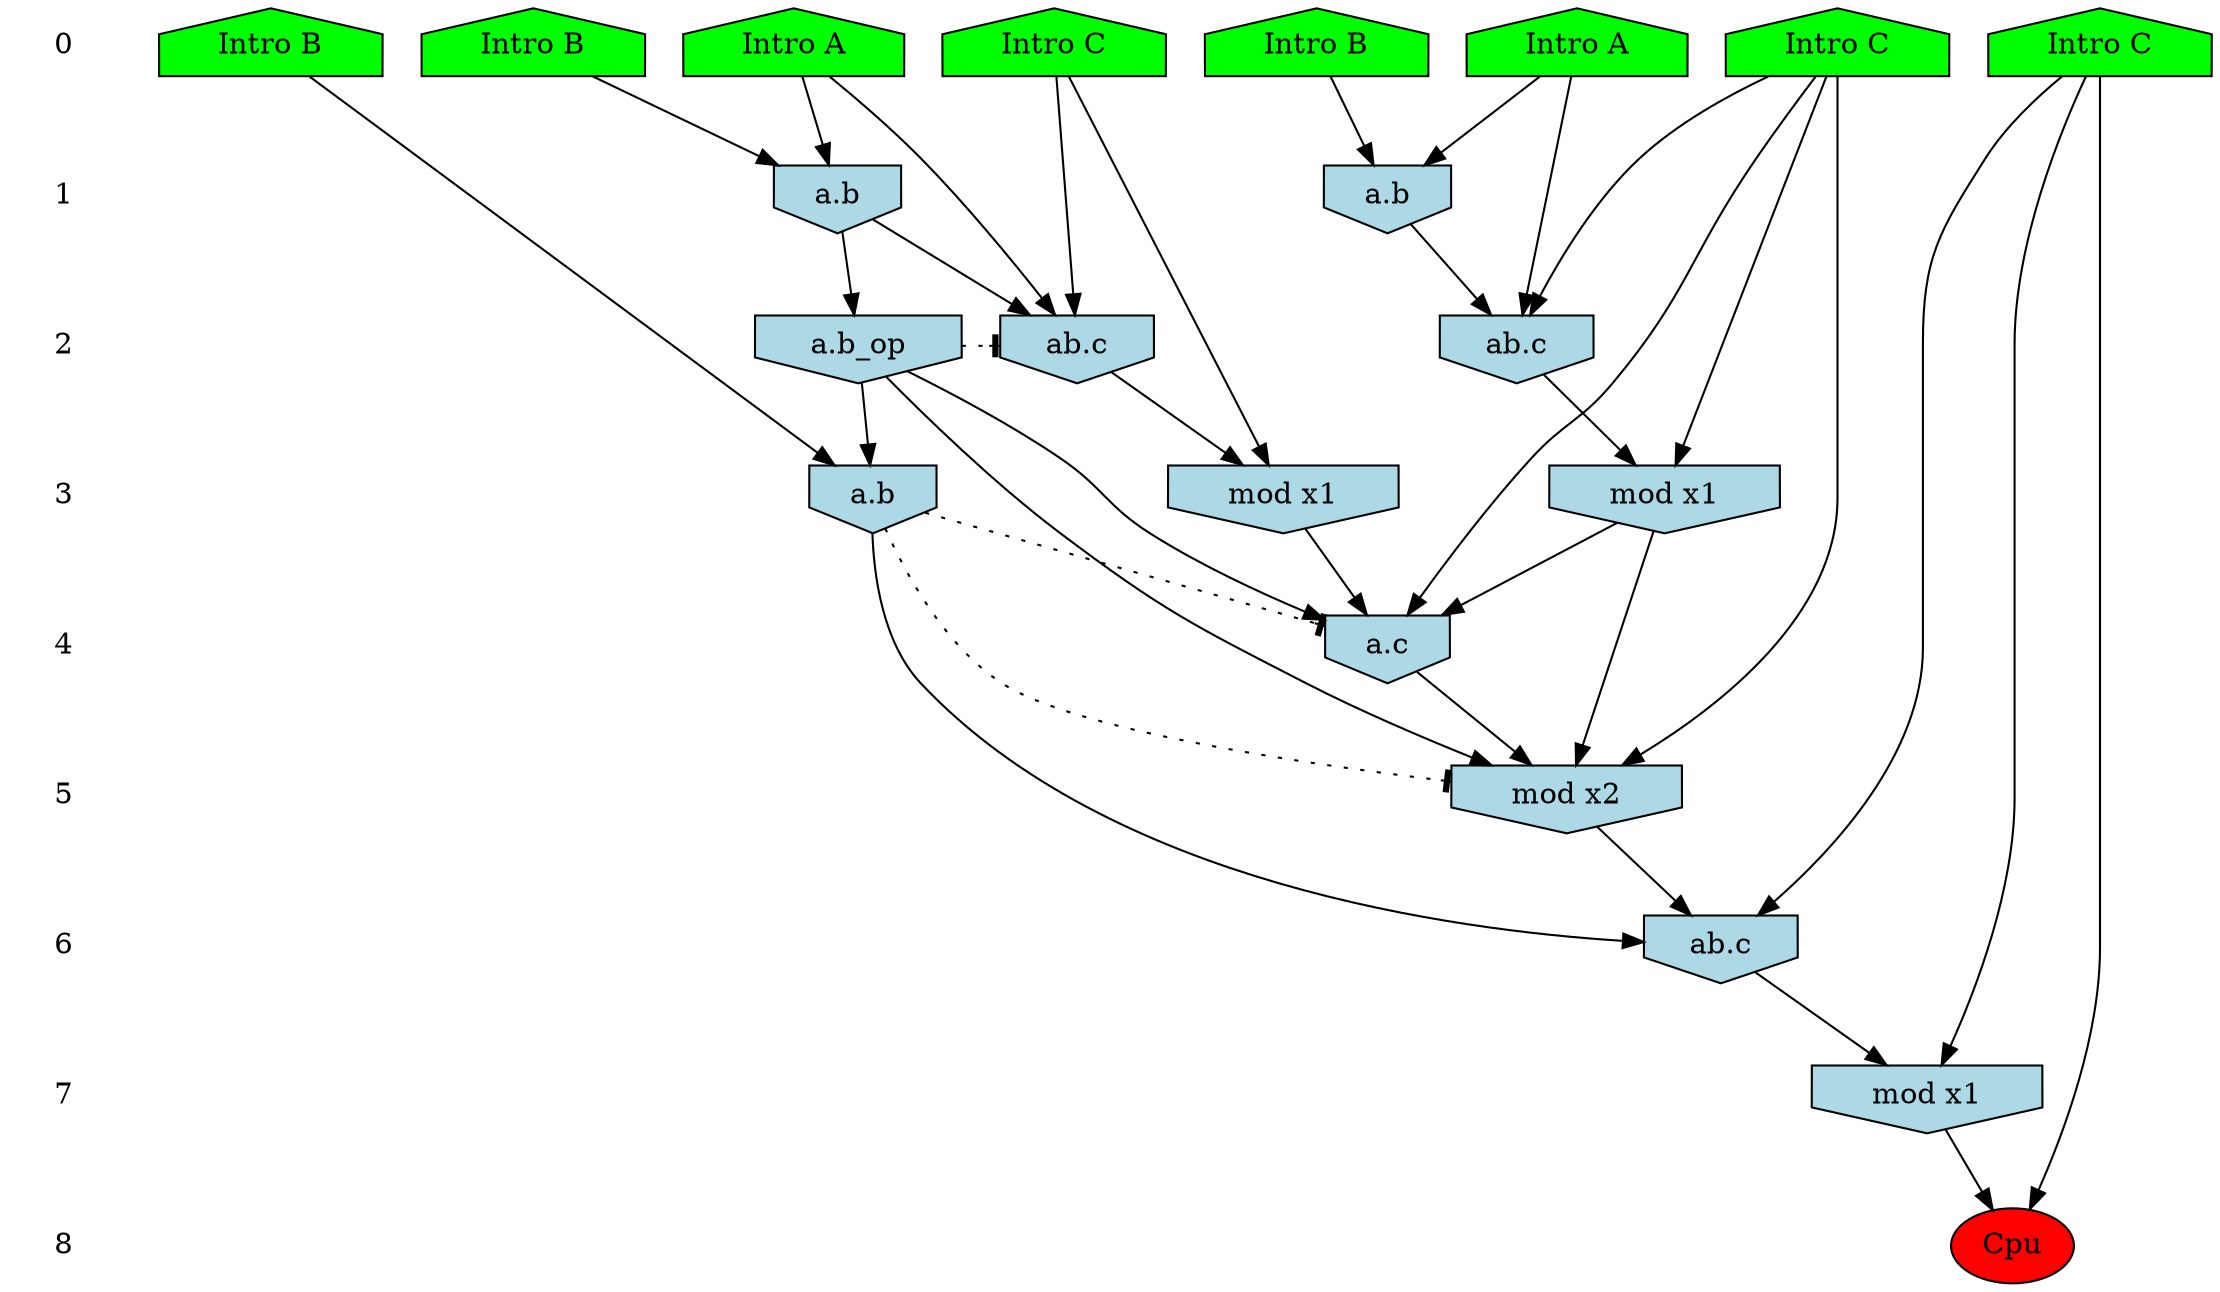 /* Compression of 2 causal flows obtained in average at 1.587439E+01 t.u */
/* Compressed causal flows were: [2399;2963] */
digraph G{
 ranksep=.5 ; 
{ rank = same ; "0" [shape=plaintext] ; node_1 [label ="Intro A", shape=house, style=filled, fillcolor=green] ;
node_2 [label ="Intro B", shape=house, style=filled, fillcolor=green] ;
node_3 [label ="Intro B", shape=house, style=filled, fillcolor=green] ;
node_4 [label ="Intro A", shape=house, style=filled, fillcolor=green] ;
node_5 [label ="Intro B", shape=house, style=filled, fillcolor=green] ;
node_6 [label ="Intro C", shape=house, style=filled, fillcolor=green] ;
node_7 [label ="Intro C", shape=house, style=filled, fillcolor=green] ;
node_8 [label ="Intro C", shape=house, style=filled, fillcolor=green] ;
}
{ rank = same ; "1" [shape=plaintext] ; node_9 [label="a.b", shape=invhouse, style=filled, fillcolor = lightblue] ;
node_10 [label="a.b", shape=invhouse, style=filled, fillcolor = lightblue] ;
}
{ rank = same ; "2" [shape=plaintext] ; node_11 [label="ab.c", shape=invhouse, style=filled, fillcolor = lightblue] ;
node_12 [label="ab.c", shape=invhouse, style=filled, fillcolor = lightblue] ;
node_15 [label="a.b_op", shape=invhouse, style=filled, fillcolor = lightblue] ;
}
{ rank = same ; "3" [shape=plaintext] ; node_13 [label="mod x1", shape=invhouse, style=filled, fillcolor = lightblue] ;
node_14 [label="mod x1", shape=invhouse, style=filled, fillcolor = lightblue] ;
node_18 [label="a.b", shape=invhouse, style=filled, fillcolor = lightblue] ;
}
{ rank = same ; "4" [shape=plaintext] ; node_16 [label="a.c", shape=invhouse, style=filled, fillcolor = lightblue] ;
}
{ rank = same ; "5" [shape=plaintext] ; node_17 [label="mod x2", shape=invhouse, style=filled, fillcolor = lightblue] ;
}
{ rank = same ; "6" [shape=plaintext] ; node_19 [label="ab.c", shape=invhouse, style=filled, fillcolor = lightblue] ;
}
{ rank = same ; "7" [shape=plaintext] ; node_20 [label="mod x1", shape=invhouse, style=filled, fillcolor = lightblue] ;
}
{ rank = same ; "8" [shape=plaintext] ; node_21 [label ="Cpu", style=filled, fillcolor=red] ;
}
"0" -> "1" [style="invis"]; 
"1" -> "2" [style="invis"]; 
"2" -> "3" [style="invis"]; 
"3" -> "4" [style="invis"]; 
"4" -> "5" [style="invis"]; 
"5" -> "6" [style="invis"]; 
"6" -> "7" [style="invis"]; 
"7" -> "8" [style="invis"]; 
node_1 -> node_9
node_2 -> node_9
node_4 -> node_10
node_5 -> node_10
node_4 -> node_11
node_7 -> node_11
node_10 -> node_11
node_1 -> node_12
node_8 -> node_12
node_9 -> node_12
node_7 -> node_13
node_11 -> node_13
node_8 -> node_14
node_12 -> node_14
node_9 -> node_15
node_7 -> node_16
node_13 -> node_16
node_14 -> node_16
node_15 -> node_16
node_7 -> node_17
node_13 -> node_17
node_15 -> node_17
node_16 -> node_17
node_3 -> node_18
node_15 -> node_18
node_6 -> node_19
node_17 -> node_19
node_18 -> node_19
node_6 -> node_20
node_19 -> node_20
node_6 -> node_21
node_20 -> node_21
node_15 -> node_12 [style=dotted, arrowhead = tee] 
node_18 -> node_17 [style=dotted, arrowhead = tee] 
node_18 -> node_16 [style=dotted, arrowhead = tee] 
}
/*
 Dot generation time: 0.000105
*/